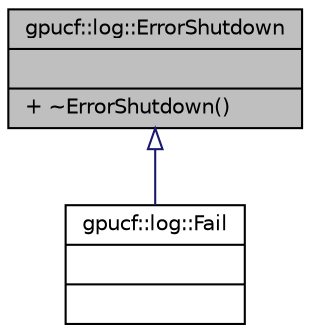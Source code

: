 digraph "gpucf::log::ErrorShutdown"
{
 // INTERACTIVE_SVG=YES
  bgcolor="transparent";
  edge [fontname="Helvetica",fontsize="10",labelfontname="Helvetica",labelfontsize="10"];
  node [fontname="Helvetica",fontsize="10",shape=record];
  Node1 [label="{gpucf::log::ErrorShutdown\n||+ ~ErrorShutdown()\l}",height=0.2,width=0.4,color="black", fillcolor="grey75", style="filled", fontcolor="black"];
  Node1 -> Node2 [dir="back",color="midnightblue",fontsize="10",style="solid",arrowtail="onormal",fontname="Helvetica"];
  Node2 [label="{gpucf::log::Fail\n||}",height=0.2,width=0.4,color="black",URL="$dc/d67/classgpucf_1_1log_1_1Fail.html"];
}
